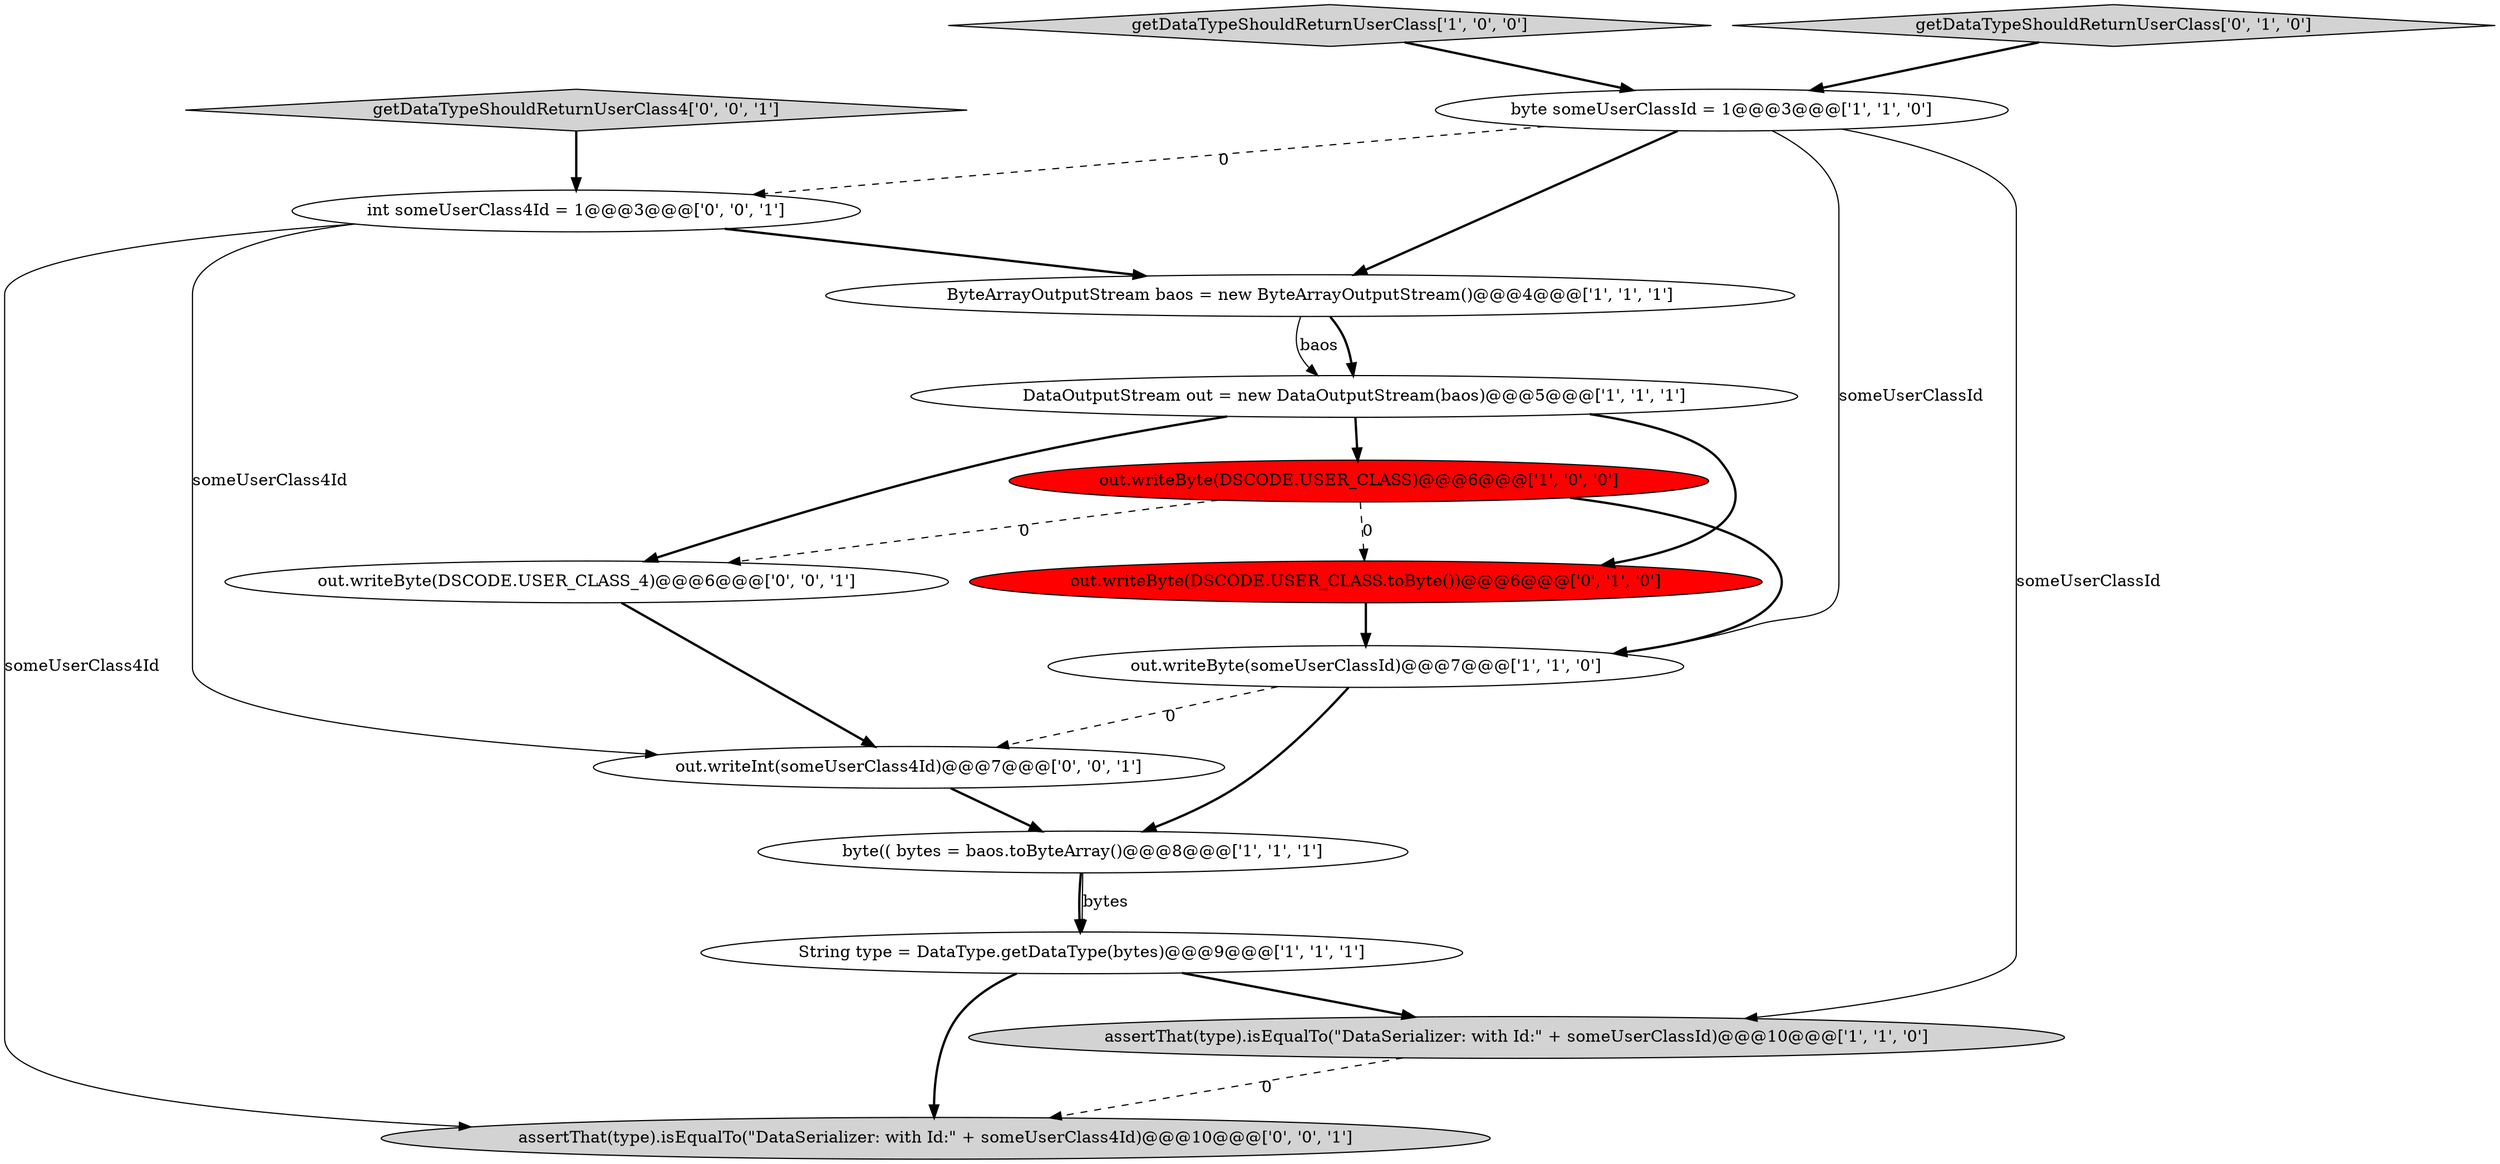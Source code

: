 digraph {
12 [style = filled, label = "getDataTypeShouldReturnUserClass4['0', '0', '1']", fillcolor = lightgray, shape = diamond image = "AAA0AAABBB3BBB"];
6 [style = filled, label = "ByteArrayOutputStream baos = new ByteArrayOutputStream()@@@4@@@['1', '1', '1']", fillcolor = white, shape = ellipse image = "AAA0AAABBB1BBB"];
11 [style = filled, label = "int someUserClass4Id = 1@@@3@@@['0', '0', '1']", fillcolor = white, shape = ellipse image = "AAA0AAABBB3BBB"];
5 [style = filled, label = "getDataTypeShouldReturnUserClass['1', '0', '0']", fillcolor = lightgray, shape = diamond image = "AAA0AAABBB1BBB"];
13 [style = filled, label = "out.writeInt(someUserClass4Id)@@@7@@@['0', '0', '1']", fillcolor = white, shape = ellipse image = "AAA0AAABBB3BBB"];
7 [style = filled, label = "out.writeByte(someUserClassId)@@@7@@@['1', '1', '0']", fillcolor = white, shape = ellipse image = "AAA0AAABBB1BBB"];
4 [style = filled, label = "byte(( bytes = baos.toByteArray()@@@8@@@['1', '1', '1']", fillcolor = white, shape = ellipse image = "AAA0AAABBB1BBB"];
3 [style = filled, label = "assertThat(type).isEqualTo(\"DataSerializer: with Id:\" + someUserClassId)@@@10@@@['1', '1', '0']", fillcolor = lightgray, shape = ellipse image = "AAA0AAABBB1BBB"];
9 [style = filled, label = "getDataTypeShouldReturnUserClass['0', '1', '0']", fillcolor = lightgray, shape = diamond image = "AAA0AAABBB2BBB"];
1 [style = filled, label = "byte someUserClassId = 1@@@3@@@['1', '1', '0']", fillcolor = white, shape = ellipse image = "AAA0AAABBB1BBB"];
10 [style = filled, label = "out.writeByte(DSCODE.USER_CLASS.toByte())@@@6@@@['0', '1', '0']", fillcolor = red, shape = ellipse image = "AAA1AAABBB2BBB"];
15 [style = filled, label = "assertThat(type).isEqualTo(\"DataSerializer: with Id:\" + someUserClass4Id)@@@10@@@['0', '0', '1']", fillcolor = lightgray, shape = ellipse image = "AAA0AAABBB3BBB"];
14 [style = filled, label = "out.writeByte(DSCODE.USER_CLASS_4)@@@6@@@['0', '0', '1']", fillcolor = white, shape = ellipse image = "AAA0AAABBB3BBB"];
2 [style = filled, label = "DataOutputStream out = new DataOutputStream(baos)@@@5@@@['1', '1', '1']", fillcolor = white, shape = ellipse image = "AAA0AAABBB1BBB"];
0 [style = filled, label = "String type = DataType.getDataType(bytes)@@@9@@@['1', '1', '1']", fillcolor = white, shape = ellipse image = "AAA0AAABBB1BBB"];
8 [style = filled, label = "out.writeByte(DSCODE.USER_CLASS)@@@6@@@['1', '0', '0']", fillcolor = red, shape = ellipse image = "AAA1AAABBB1BBB"];
0->3 [style = bold, label=""];
8->10 [style = dashed, label="0"];
11->6 [style = bold, label=""];
12->11 [style = bold, label=""];
7->4 [style = bold, label=""];
8->14 [style = dashed, label="0"];
11->13 [style = solid, label="someUserClass4Id"];
2->10 [style = bold, label=""];
10->7 [style = bold, label=""];
0->15 [style = bold, label=""];
8->7 [style = bold, label=""];
4->0 [style = bold, label=""];
6->2 [style = bold, label=""];
1->7 [style = solid, label="someUserClassId"];
5->1 [style = bold, label=""];
1->6 [style = bold, label=""];
4->0 [style = solid, label="bytes"];
1->11 [style = dashed, label="0"];
2->14 [style = bold, label=""];
7->13 [style = dashed, label="0"];
3->15 [style = dashed, label="0"];
14->13 [style = bold, label=""];
9->1 [style = bold, label=""];
13->4 [style = bold, label=""];
2->8 [style = bold, label=""];
11->15 [style = solid, label="someUserClass4Id"];
1->3 [style = solid, label="someUserClassId"];
6->2 [style = solid, label="baos"];
}
